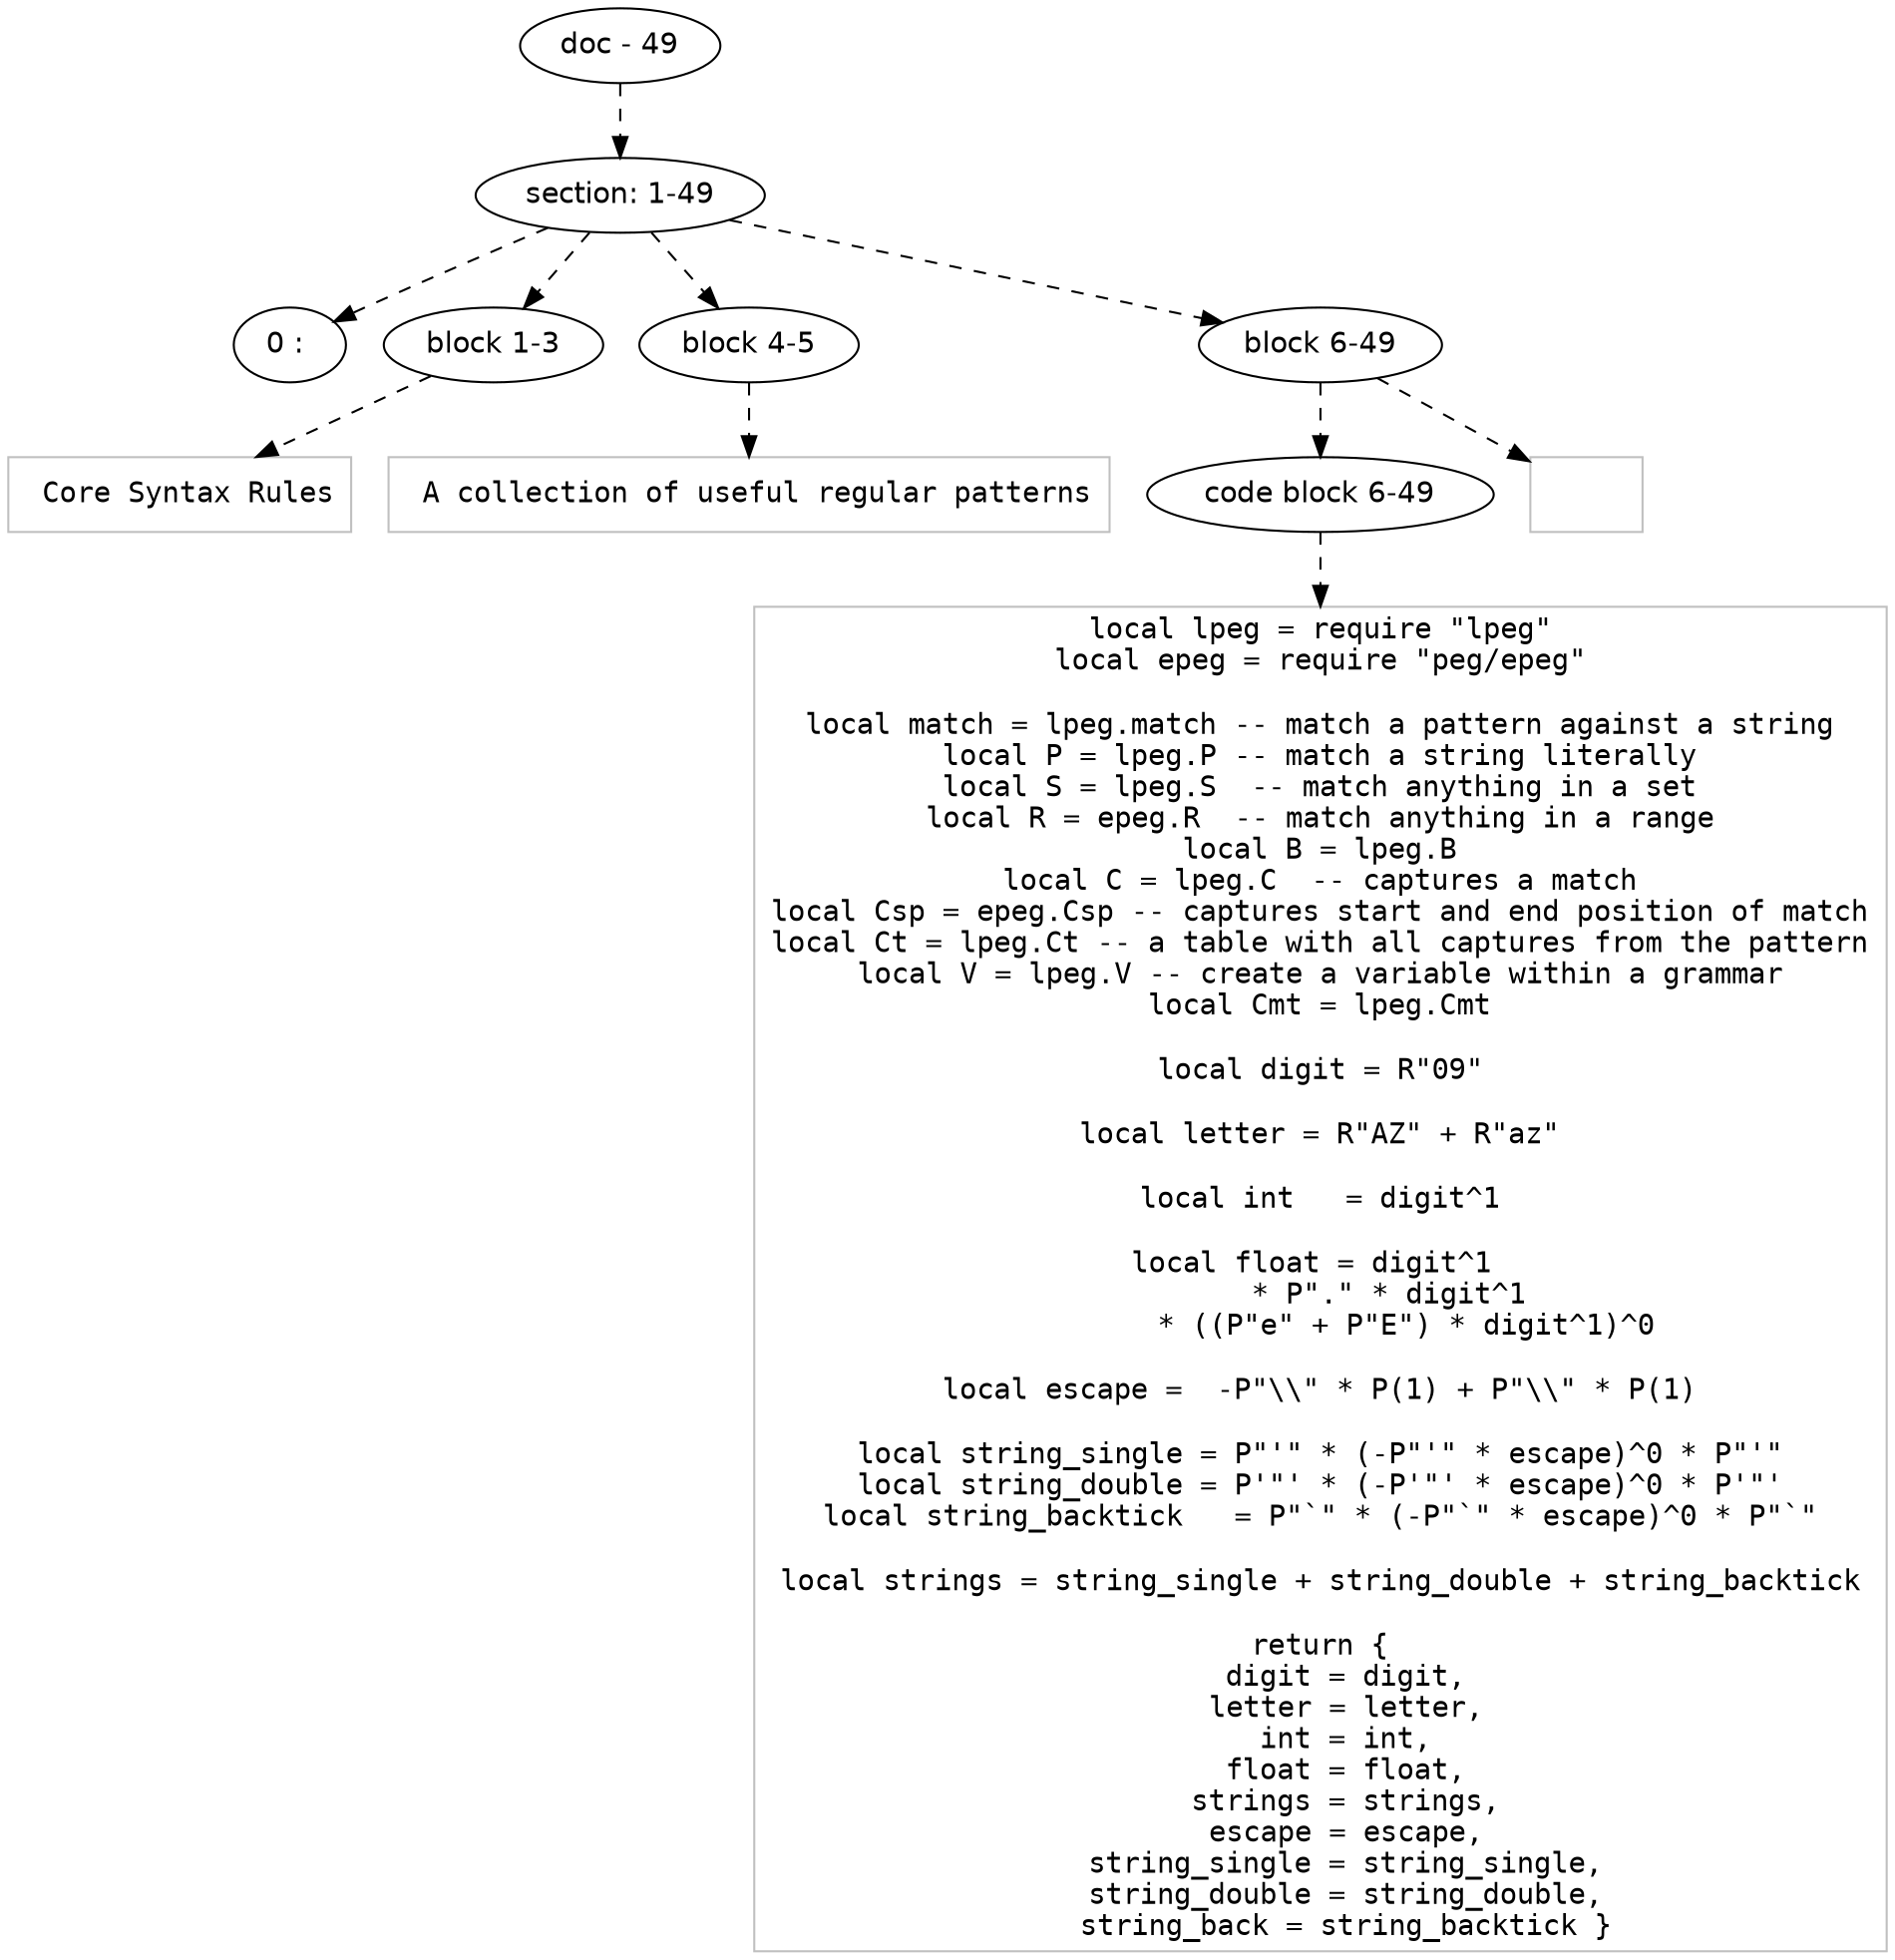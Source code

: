 digraph hierarchy {

node [fontname=Helvetica]
edge [style=dashed]

doc_0 [label="doc - 49"]


doc_0 -> { section_1}
{rank=same; section_1}

section_1 [label="section: 1-49"]


section_1 -> { header_2 block_3 block_4 block_5}
{rank=same; header_2 block_3 block_4 block_5}

header_2 [label="0 : "]

block_3 [label="block 1-3"]

block_4 [label="block 4-5"]

block_5 [label="block 6-49"]



block_3 -> leaf_6
leaf_6  [color=Gray,shape=rectangle,fontname=Inconsolata,label=" Core Syntax Rules
"]

block_4 -> leaf_7
leaf_7  [color=Gray,shape=rectangle,fontname=Inconsolata,label=" A collection of useful regular patterns
"]
block_5 -> { codeblock_8}
{rank=same; codeblock_8}

codeblock_8 [label="code block 6-49"]



codeblock_8 -> leaf_9
leaf_9  [color=Gray,shape=rectangle,fontname=Inconsolata,label="local lpeg = require \"lpeg\"
local epeg = require \"peg/epeg\"

local match = lpeg.match -- match a pattern against a string
local P = lpeg.P -- match a string literally
local S = lpeg.S  -- match anything in a set
local R = epeg.R  -- match anything in a range
local B = lpeg.B
local C = lpeg.C  -- captures a match
local Csp = epeg.Csp -- captures start and end position of match
local Ct = lpeg.Ct -- a table with all captures from the pattern
local V = lpeg.V -- create a variable within a grammar
local Cmt = lpeg.Cmt

local digit = R\"09\"

local letter = R\"AZ\" + R\"az\"

local int   = digit^1

local float = digit^1 
         * P\".\" * digit^1 
          * ((P\"e\" + P\"E\") * digit^1)^0

local escape =  -P\"\\\\\" * P(1) + P\"\\\\\" * P(1)

local string_single = P\"'\" * (-P\"'\" * escape)^0 * P\"'\"
local string_double = P'\"' * (-P'\"' * escape)^0 * P'\"'
local string_backtick   = P\"`\" * (-P\"`\" * escape)^0 * P\"`\"

local strings = string_single + string_double + string_backtick

return {
   digit = digit,
   letter = letter,
   int = int,
   float = float,
   strings = strings,
   escape = escape,
   string_single = string_single,
   string_double = string_double,
   string_back = string_backtick }"]

block_5 -> leaf_10
leaf_10  [color=Gray,shape=rectangle,fontname=Inconsolata,label=""]

}

